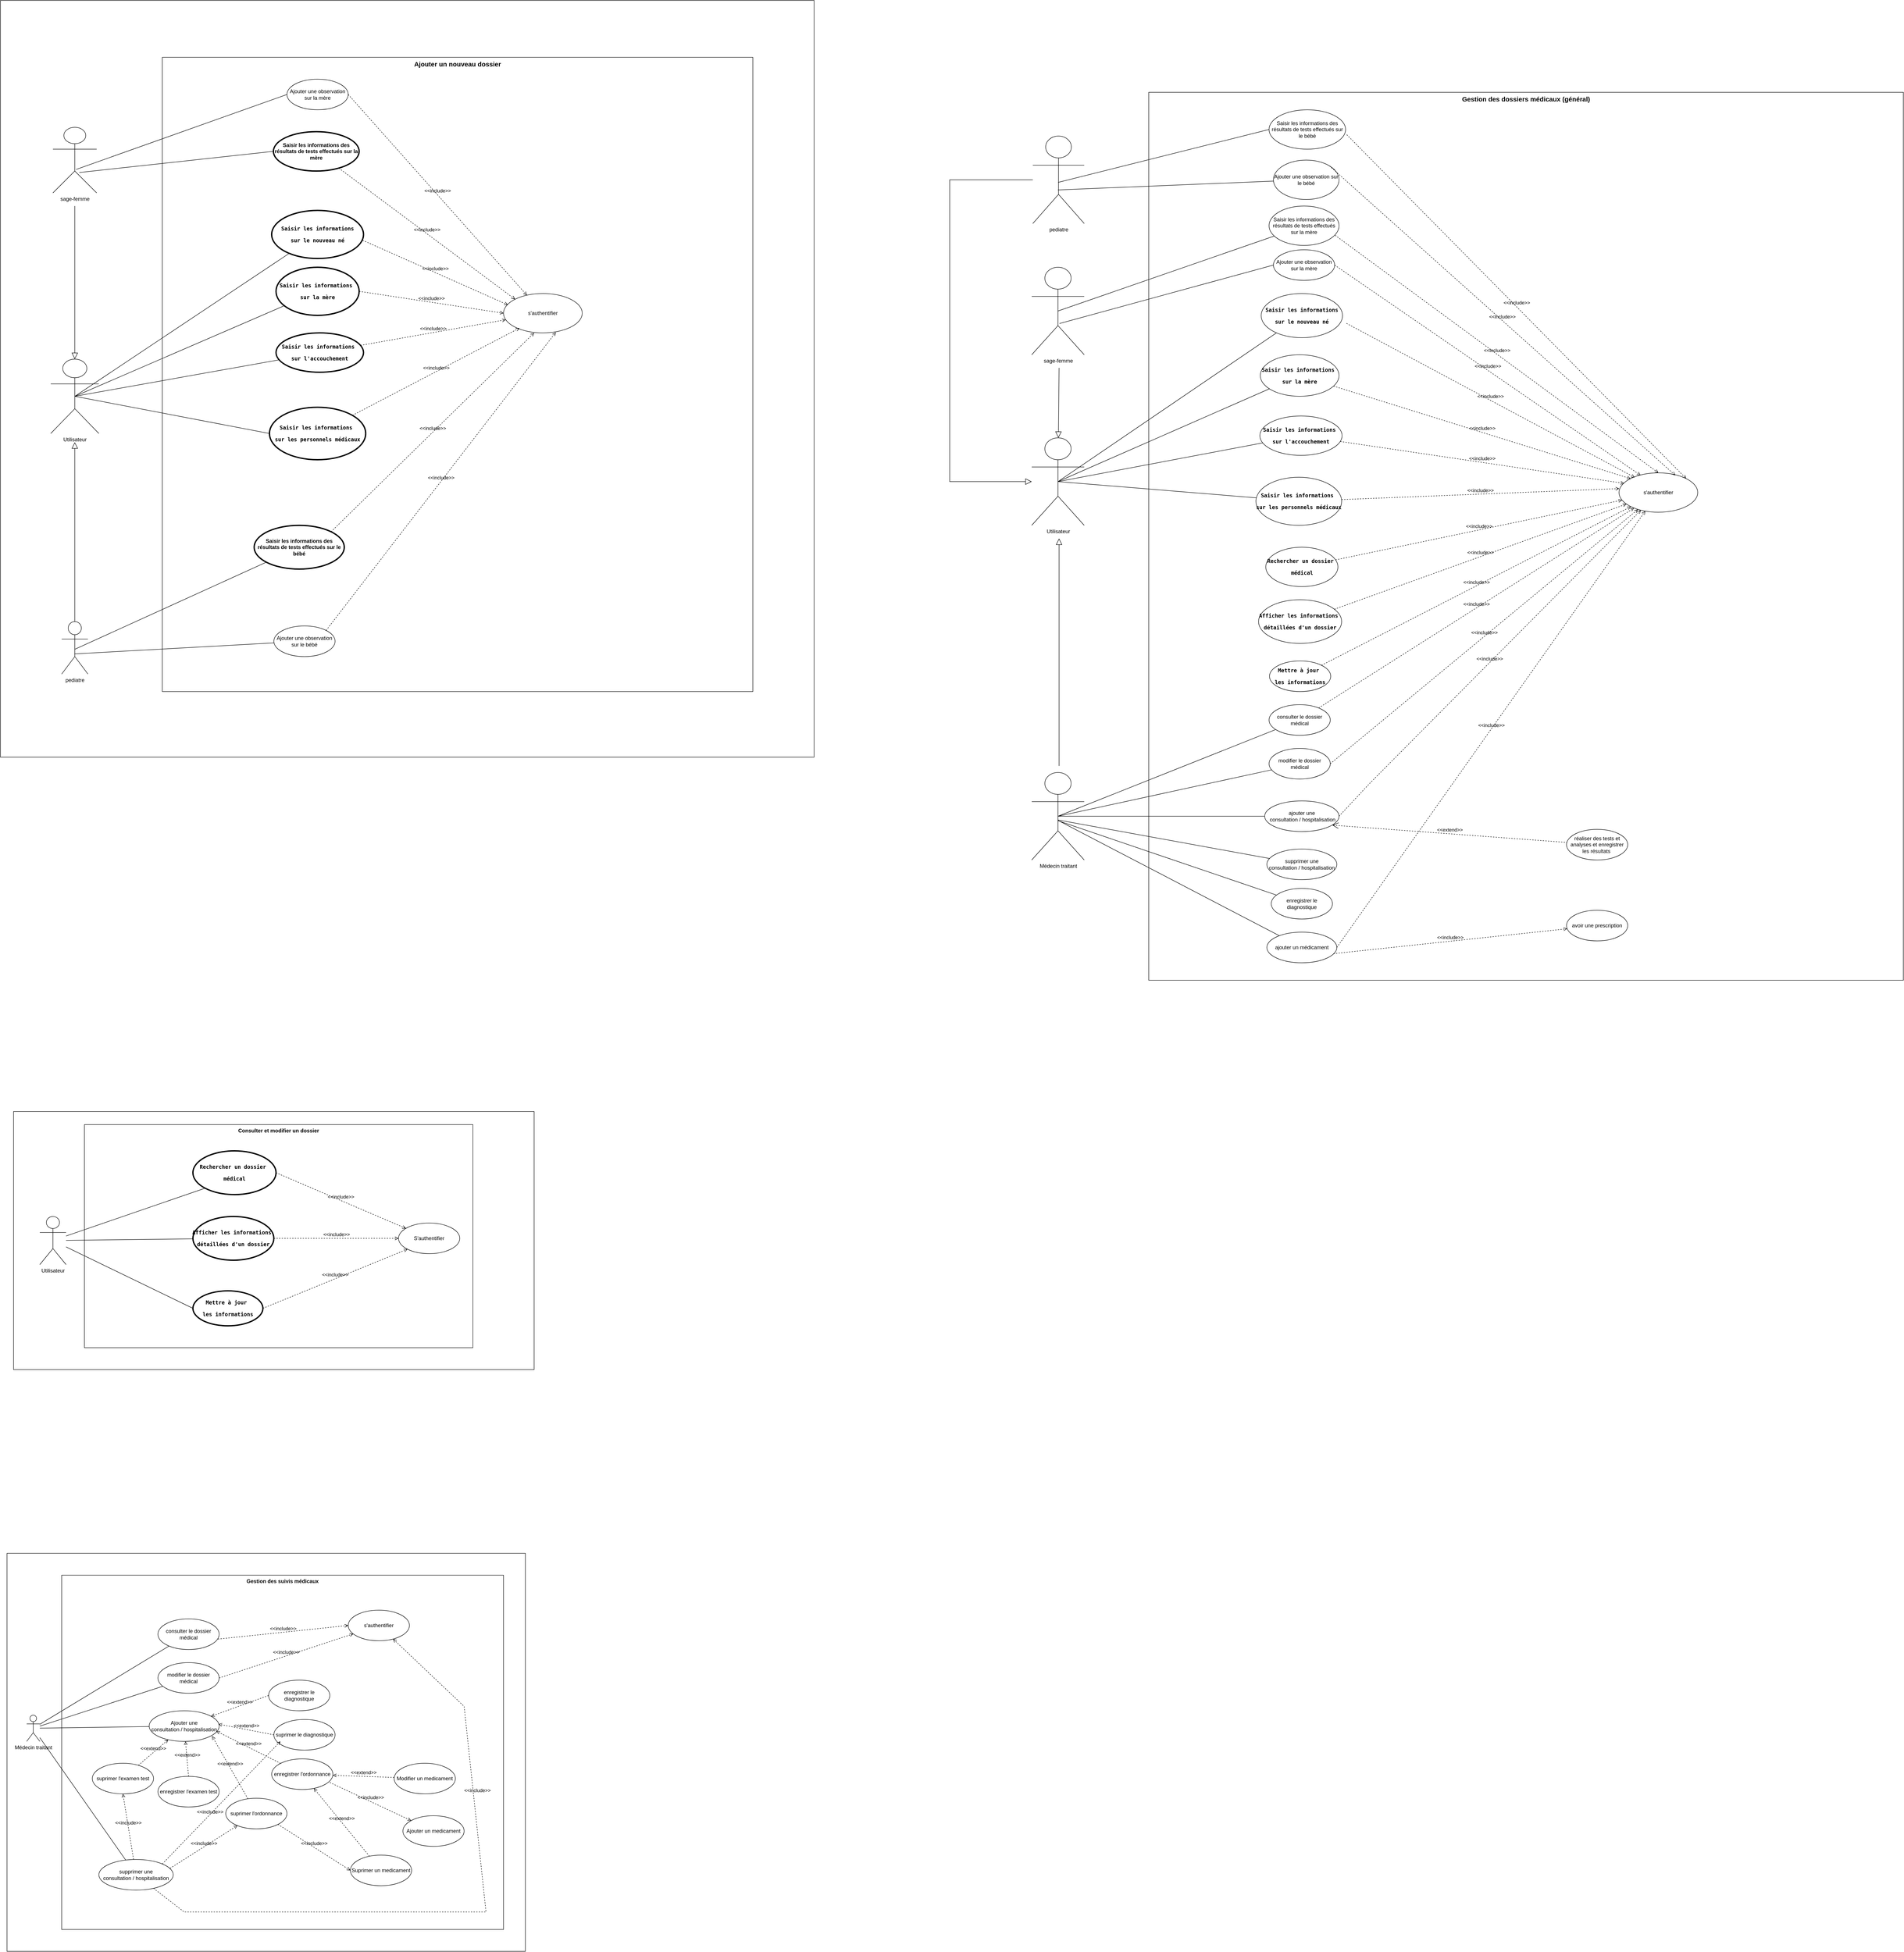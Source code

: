<mxfile version="21.3.5" type="github">
  <diagram name="Page-1" id="DYB4-a2Kk9BhxteHjXfk">
    <mxGraphModel dx="2173" dy="2297" grid="1" gridSize="10" guides="1" tooltips="1" connect="1" arrows="1" fold="1" page="1" pageScale="1" pageWidth="850" pageHeight="1100" math="0" shadow="0">
      <root>
        <mxCell id="0" />
        <mxCell id="1" parent="0" />
        <mxCell id="qtXVRn9v_pat29216-Ta-1" value="" style="rounded=0;whiteSpace=wrap;html=1;" vertex="1" parent="1">
          <mxGeometry x="-285" y="3230" width="1185" height="910" as="geometry" />
        </mxCell>
        <mxCell id="qtXVRn9v_pat29216-Ta-2" value="" style="rounded=0;whiteSpace=wrap;html=1;" vertex="1" parent="1">
          <mxGeometry x="-270" y="2220" width="1190" height="590" as="geometry" />
        </mxCell>
        <mxCell id="qtXVRn9v_pat29216-Ta-3" value="" style="rounded=0;whiteSpace=wrap;html=1;" vertex="1" parent="1">
          <mxGeometry x="-300" y="-320" width="1860" height="1730" as="geometry" />
        </mxCell>
        <mxCell id="qtXVRn9v_pat29216-Ta-4" value="Gestion des suivis médicaux" style="shape=rect;html=1;verticalAlign=top;fontStyle=1;whiteSpace=wrap;align=center;" vertex="1" parent="1">
          <mxGeometry x="-160" y="3280" width="1010" height="810" as="geometry" />
        </mxCell>
        <mxCell id="qtXVRn9v_pat29216-Ta-5" value="&lt;font style=&quot;font-size: 15px;&quot; face=&quot;Helvetica&quot;&gt;Ajouter un nouveau dossier&lt;/font&gt;" style="shape=rect;html=1;verticalAlign=top;fontStyle=1;whiteSpace=wrap;align=center;fontFamily=Comic Sans MS;" vertex="1" parent="1">
          <mxGeometry x="70" y="-190" width="1350" height="1450" as="geometry" />
        </mxCell>
        <mxCell id="qtXVRn9v_pat29216-Ta-6" value="Utilisateur" style="shape=umlActor;html=1;verticalLabelPosition=bottom;verticalAlign=top;align=center;" vertex="1" parent="1">
          <mxGeometry x="-185" y="500" width="110" height="170" as="geometry" />
        </mxCell>
        <mxCell id="qtXVRn9v_pat29216-Ta-7" style="edgeStyle=orthogonalEdgeStyle;rounded=0;orthogonalLoop=1;jettySize=auto;html=1;exitX=0.5;exitY=1;exitDx=0;exitDy=0;" edge="1" parent="1" source="qtXVRn9v_pat29216-Ta-5" target="qtXVRn9v_pat29216-Ta-5">
          <mxGeometry relative="1" as="geometry" />
        </mxCell>
        <mxCell id="qtXVRn9v_pat29216-Ta-8" value="&lt;pre&gt;&lt;code class=&quot;!whitespace-pre hljs language-lua&quot;&gt;Saisir les informations&lt;/code&gt;&lt;/pre&gt;&lt;pre&gt;&lt;code class=&quot;!whitespace-pre hljs language-lua&quot;&gt; sur &lt;/code&gt;le nouveau né &lt;/pre&gt;" style="shape=ellipse;html=1;strokeWidth=3;fontStyle=1;whiteSpace=wrap;align=center;perimeter=ellipsePerimeter;" vertex="1" parent="1">
          <mxGeometry x="320" y="160" width="210" height="110" as="geometry" />
        </mxCell>
        <mxCell id="qtXVRn9v_pat29216-Ta-9" value="&lt;pre&gt;&lt;code class=&quot;!whitespace-pre hljs language-lua&quot;&gt;Saisir les informations &lt;/code&gt;&lt;/pre&gt;&lt;pre&gt;&lt;code class=&quot;!whitespace-pre hljs language-lua&quot;&gt;sur la mère&lt;/code&gt;&lt;/pre&gt;" style="shape=ellipse;html=1;strokeWidth=3;fontStyle=1;whiteSpace=wrap;align=center;perimeter=ellipsePerimeter;" vertex="1" parent="1">
          <mxGeometry x="330" y="290" width="190" height="110" as="geometry" />
        </mxCell>
        <mxCell id="qtXVRn9v_pat29216-Ta-10" value="&lt;pre&gt;&lt;code class=&quot;!whitespace-pre hljs language-lua&quot;&gt;Saisir les informations &lt;/code&gt;&lt;/pre&gt;&lt;pre&gt;&lt;code class=&quot;!whitespace-pre hljs language-lua&quot;&gt;sur l&#39;accouchement&lt;/code&gt;&lt;/pre&gt;" style="shape=ellipse;html=1;strokeWidth=3;fontStyle=1;whiteSpace=wrap;align=center;perimeter=ellipsePerimeter;" vertex="1" parent="1">
          <mxGeometry x="330" y="440" width="200" height="90" as="geometry" />
        </mxCell>
        <mxCell id="qtXVRn9v_pat29216-Ta-11" value="&lt;pre&gt;&lt;code class=&quot;!whitespace-pre hljs language-lua&quot;&gt;Saisir les informations &lt;/code&gt;&lt;/pre&gt;&lt;pre&gt;&lt;code class=&quot;!whitespace-pre hljs language-lua&quot;&gt;sur les &lt;/code&gt;personnels médicaux&lt;/pre&gt;" style="shape=ellipse;html=1;strokeWidth=3;fontStyle=1;whiteSpace=wrap;align=center;perimeter=ellipsePerimeter;" vertex="1" parent="1">
          <mxGeometry x="315" y="610" width="220" height="120" as="geometry" />
        </mxCell>
        <mxCell id="qtXVRn9v_pat29216-Ta-12" value="s&#39;authentifier" style="ellipse;whiteSpace=wrap;html=1;" vertex="1" parent="1">
          <mxGeometry x="850" y="350" width="180" height="90" as="geometry" />
        </mxCell>
        <mxCell id="qtXVRn9v_pat29216-Ta-13" value="" style="edgeStyle=none;html=1;endArrow=none;verticalAlign=bottom;rounded=0;exitX=0.5;exitY=0.5;exitDx=0;exitDy=0;exitPerimeter=0;" edge="1" parent="1" source="qtXVRn9v_pat29216-Ta-6" target="qtXVRn9v_pat29216-Ta-8">
          <mxGeometry width="160" relative="1" as="geometry">
            <mxPoint x="390" y="410" as="sourcePoint" />
            <mxPoint x="550" y="410" as="targetPoint" />
          </mxGeometry>
        </mxCell>
        <mxCell id="qtXVRn9v_pat29216-Ta-14" value="" style="edgeStyle=none;html=1;endArrow=none;verticalAlign=bottom;rounded=0;exitX=0.5;exitY=0.5;exitDx=0;exitDy=0;exitPerimeter=0;" edge="1" parent="1" source="qtXVRn9v_pat29216-Ta-6" target="qtXVRn9v_pat29216-Ta-9">
          <mxGeometry width="160" relative="1" as="geometry">
            <mxPoint x="10" y="390" as="sourcePoint" />
            <mxPoint x="550" y="410" as="targetPoint" />
          </mxGeometry>
        </mxCell>
        <mxCell id="qtXVRn9v_pat29216-Ta-15" value="" style="edgeStyle=none;html=1;endArrow=none;verticalAlign=bottom;rounded=0;exitX=0.5;exitY=0.5;exitDx=0;exitDy=0;exitPerimeter=0;" edge="1" parent="1" source="qtXVRn9v_pat29216-Ta-6" target="qtXVRn9v_pat29216-Ta-10">
          <mxGeometry width="160" relative="1" as="geometry">
            <mxPoint x="10" y="390" as="sourcePoint" />
            <mxPoint x="550" y="410" as="targetPoint" />
          </mxGeometry>
        </mxCell>
        <mxCell id="qtXVRn9v_pat29216-Ta-16" value="" style="edgeStyle=none;html=1;endArrow=none;verticalAlign=bottom;rounded=0;entryX=0;entryY=0.5;entryDx=0;entryDy=0;exitX=0.5;exitY=0.5;exitDx=0;exitDy=0;exitPerimeter=0;" edge="1" parent="1" source="qtXVRn9v_pat29216-Ta-6" target="qtXVRn9v_pat29216-Ta-11">
          <mxGeometry width="160" relative="1" as="geometry">
            <mxPoint x="10" y="390" as="sourcePoint" />
            <mxPoint x="550" y="410" as="targetPoint" />
          </mxGeometry>
        </mxCell>
        <mxCell id="qtXVRn9v_pat29216-Ta-17" value="Saisir les informations des résultats de tests effectués sur le bébé" style="shape=ellipse;html=1;strokeWidth=3;fontStyle=1;whiteSpace=wrap;align=center;perimeter=ellipsePerimeter;" vertex="1" parent="1">
          <mxGeometry x="280" y="880" width="206" height="100" as="geometry" />
        </mxCell>
        <mxCell id="qtXVRn9v_pat29216-Ta-18" value="sage-femme" style="shape=umlActor;html=1;verticalLabelPosition=bottom;verticalAlign=top;align=center;" vertex="1" parent="1">
          <mxGeometry x="-180" y="-30" width="100" height="150" as="geometry" />
        </mxCell>
        <mxCell id="qtXVRn9v_pat29216-Ta-19" value="Saisir les informations des résultats de tests effectués sur la mère" style="shape=ellipse;html=1;strokeWidth=3;fontStyle=1;whiteSpace=wrap;align=center;perimeter=ellipsePerimeter;" vertex="1" parent="1">
          <mxGeometry x="324" y="-20" width="196" height="90" as="geometry" />
        </mxCell>
        <mxCell id="qtXVRn9v_pat29216-Ta-20" value="Ajouter une observation sur la mère" style="ellipse;whiteSpace=wrap;html=1;" vertex="1" parent="1">
          <mxGeometry x="355" y="-140" width="140" height="70" as="geometry" />
        </mxCell>
        <mxCell id="qtXVRn9v_pat29216-Ta-21" value="pediatre" style="shape=umlActor;html=1;verticalLabelPosition=bottom;verticalAlign=top;align=center;" vertex="1" parent="1">
          <mxGeometry x="-160" y="1100" width="60" height="120" as="geometry" />
        </mxCell>
        <mxCell id="qtXVRn9v_pat29216-Ta-22" value="Ajouter une observation sur le bébé" style="ellipse;whiteSpace=wrap;html=1;" vertex="1" parent="1">
          <mxGeometry x="325" y="1110" width="140" height="70" as="geometry" />
        </mxCell>
        <mxCell id="qtXVRn9v_pat29216-Ta-23" value="" style="edgeStyle=none;html=1;endArrow=none;verticalAlign=bottom;rounded=0;exitX=0.492;exitY=0.53;exitDx=0;exitDy=0;exitPerimeter=0;" edge="1" parent="1" source="qtXVRn9v_pat29216-Ta-21" target="qtXVRn9v_pat29216-Ta-17">
          <mxGeometry width="160" relative="1" as="geometry">
            <mxPoint x="-120" y="1010" as="sourcePoint" />
            <mxPoint x="40" y="1010" as="targetPoint" />
          </mxGeometry>
        </mxCell>
        <mxCell id="qtXVRn9v_pat29216-Ta-24" value="" style="edgeStyle=none;html=1;endArrow=none;verticalAlign=bottom;rounded=0;exitX=0.488;exitY=0.616;exitDx=0;exitDy=0;exitPerimeter=0;" edge="1" parent="1" source="qtXVRn9v_pat29216-Ta-21" target="qtXVRn9v_pat29216-Ta-22">
          <mxGeometry width="160" relative="1" as="geometry">
            <mxPoint x="-125" y="1160" as="sourcePoint" />
            <mxPoint x="630" y="750" as="targetPoint" />
          </mxGeometry>
        </mxCell>
        <mxCell id="qtXVRn9v_pat29216-Ta-25" value="" style="edgeStyle=none;html=1;endArrow=none;verticalAlign=bottom;rounded=0;exitX=0.529;exitY=0.643;exitDx=0;exitDy=0;exitPerimeter=0;entryX=0;entryY=0.5;entryDx=0;entryDy=0;" edge="1" parent="1" source="qtXVRn9v_pat29216-Ta-18" target="qtXVRn9v_pat29216-Ta-20">
          <mxGeometry width="160" relative="1" as="geometry">
            <mxPoint x="450" y="230" as="sourcePoint" />
            <mxPoint x="610" y="230" as="targetPoint" />
          </mxGeometry>
        </mxCell>
        <mxCell id="qtXVRn9v_pat29216-Ta-26" value="" style="edgeStyle=none;html=1;endArrow=none;verticalAlign=bottom;rounded=0;exitX=0.603;exitY=0.689;exitDx=0;exitDy=0;exitPerimeter=0;entryX=0;entryY=0.5;entryDx=0;entryDy=0;" edge="1" parent="1" source="qtXVRn9v_pat29216-Ta-18" target="qtXVRn9v_pat29216-Ta-19">
          <mxGeometry width="160" relative="1" as="geometry">
            <mxPoint x="450" y="230" as="sourcePoint" />
            <mxPoint x="610" y="230" as="targetPoint" />
          </mxGeometry>
        </mxCell>
        <mxCell id="qtXVRn9v_pat29216-Ta-27" value="" style="edgeStyle=none;html=1;endArrow=block;endFill=0;endSize=12;verticalAlign=bottom;rounded=0;" edge="1" parent="1" target="qtXVRn9v_pat29216-Ta-6">
          <mxGeometry width="160" relative="1" as="geometry">
            <mxPoint x="-130" y="150" as="sourcePoint" />
            <mxPoint x="-80" y="600" as="targetPoint" />
          </mxGeometry>
        </mxCell>
        <mxCell id="qtXVRn9v_pat29216-Ta-28" value="" style="edgeStyle=none;html=1;endArrow=block;endFill=0;endSize=12;verticalAlign=bottom;rounded=0;" edge="1" parent="1" source="qtXVRn9v_pat29216-Ta-21">
          <mxGeometry width="160" relative="1" as="geometry">
            <mxPoint x="-10" y="1290" as="sourcePoint" />
            <mxPoint x="-130" y="690" as="targetPoint" />
          </mxGeometry>
        </mxCell>
        <mxCell id="qtXVRn9v_pat29216-Ta-29" value="Consulter et modifier un dossier" style="shape=rect;html=1;verticalAlign=top;fontStyle=1;whiteSpace=wrap;align=center;" vertex="1" parent="1">
          <mxGeometry x="-108" y="2250" width="888" height="510" as="geometry" />
        </mxCell>
        <mxCell id="qtXVRn9v_pat29216-Ta-30" value="Médecin traitant" style="shape=umlActor;html=1;verticalLabelPosition=bottom;verticalAlign=top;align=center;" vertex="1" parent="1">
          <mxGeometry x="-240" y="3600" width="30" height="60" as="geometry" />
        </mxCell>
        <mxCell id="qtXVRn9v_pat29216-Ta-31" value="Utilisateur" style="shape=umlActor;html=1;verticalLabelPosition=bottom;verticalAlign=top;align=center;" vertex="1" parent="1">
          <mxGeometry x="-210" y="2460" width="60" height="110" as="geometry" />
        </mxCell>
        <mxCell id="qtXVRn9v_pat29216-Ta-32" value="&lt;pre style=&quot;font-size: 12px;&quot;&gt;&lt;code class=&quot;!whitespace-pre hljs language-lua&quot; style=&quot;font-size: 12px;&quot;&gt;Rechercher un dossier &lt;/code&gt;&lt;/pre&gt;&lt;pre style=&quot;font-size: 12px;&quot;&gt;&lt;code class=&quot;!whitespace-pre hljs language-lua&quot; style=&quot;font-size: 12px;&quot;&gt;médical&lt;/code&gt;&lt;/pre&gt;" style="shape=ellipse;html=1;strokeWidth=3;fontStyle=1;whiteSpace=wrap;align=center;perimeter=ellipsePerimeter;fontSize=12;" vertex="1" parent="1">
          <mxGeometry x="140" y="2310" width="190" height="100" as="geometry" />
        </mxCell>
        <mxCell id="qtXVRn9v_pat29216-Ta-33" value="&lt;pre&gt;&lt;code class=&quot;!whitespace-pre hljs language-lua&quot;&gt;Afficher les informations &lt;/code&gt;&lt;/pre&gt;&lt;pre&gt;&lt;code class=&quot;!whitespace-pre hljs language-lua&quot;&gt;détaillées d&#39;un dossier&lt;/code&gt;&lt;/pre&gt;" style="shape=ellipse;html=1;strokeWidth=3;fontStyle=1;whiteSpace=wrap;align=center;perimeter=ellipsePerimeter;" vertex="1" parent="1">
          <mxGeometry x="140" y="2460" width="185" height="100" as="geometry" />
        </mxCell>
        <mxCell id="qtXVRn9v_pat29216-Ta-34" value="&lt;pre&gt;&lt;code class=&quot;!whitespace-pre hljs language-lua&quot;&gt;Mettre à jour &lt;/code&gt;&lt;/pre&gt;&lt;pre&gt;&lt;code class=&quot;!whitespace-pre hljs language-lua&quot;&gt;les informations&lt;/code&gt;&lt;/pre&gt;" style="shape=ellipse;html=1;strokeWidth=3;fontStyle=1;whiteSpace=wrap;align=center;perimeter=ellipsePerimeter;" vertex="1" parent="1">
          <mxGeometry x="140" y="2630" width="160" height="80" as="geometry" />
        </mxCell>
        <mxCell id="qtXVRn9v_pat29216-Ta-35" value="" style="edgeStyle=none;html=1;endArrow=none;verticalAlign=bottom;rounded=0;entryX=0;entryY=1;entryDx=0;entryDy=0;" edge="1" parent="1" source="qtXVRn9v_pat29216-Ta-31" target="qtXVRn9v_pat29216-Ta-32">
          <mxGeometry width="160" relative="1" as="geometry">
            <mxPoint x="240" y="2780" as="sourcePoint" />
            <mxPoint x="400" y="2780" as="targetPoint" />
          </mxGeometry>
        </mxCell>
        <mxCell id="qtXVRn9v_pat29216-Ta-36" value="" style="edgeStyle=none;html=1;endArrow=none;verticalAlign=bottom;rounded=0;" edge="1" parent="1" source="qtXVRn9v_pat29216-Ta-31" target="qtXVRn9v_pat29216-Ta-33">
          <mxGeometry width="160" relative="1" as="geometry">
            <mxPoint x="240" y="2780" as="sourcePoint" />
            <mxPoint x="400" y="2780" as="targetPoint" />
          </mxGeometry>
        </mxCell>
        <mxCell id="qtXVRn9v_pat29216-Ta-37" value="" style="edgeStyle=none;html=1;endArrow=none;verticalAlign=bottom;rounded=0;entryX=0;entryY=0.5;entryDx=0;entryDy=0;" edge="1" parent="1" source="qtXVRn9v_pat29216-Ta-31" target="qtXVRn9v_pat29216-Ta-34">
          <mxGeometry width="160" relative="1" as="geometry">
            <mxPoint x="-150" y="2590" as="sourcePoint" />
            <mxPoint x="400" y="2780" as="targetPoint" />
          </mxGeometry>
        </mxCell>
        <mxCell id="qtXVRn9v_pat29216-Ta-38" value="S&#39;authentifier" style="ellipse;whiteSpace=wrap;html=1;" vertex="1" parent="1">
          <mxGeometry x="610" y="2475" width="140" height="70" as="geometry" />
        </mxCell>
        <mxCell id="qtXVRn9v_pat29216-Ta-39" value="&amp;lt;&amp;lt;include&amp;gt;&amp;gt;" style="edgeStyle=none;html=1;endArrow=open;verticalAlign=bottom;dashed=1;labelBackgroundColor=none;rounded=0;exitX=1;exitY=0.5;exitDx=0;exitDy=0;" edge="1" parent="1" source="qtXVRn9v_pat29216-Ta-32" target="qtXVRn9v_pat29216-Ta-38">
          <mxGeometry width="160" relative="1" as="geometry">
            <mxPoint x="700" y="2544.33" as="sourcePoint" />
            <mxPoint x="860" y="2544.33" as="targetPoint" />
          </mxGeometry>
        </mxCell>
        <mxCell id="qtXVRn9v_pat29216-Ta-40" value="&amp;lt;&amp;lt;include&amp;gt;&amp;gt;" style="edgeStyle=none;html=1;endArrow=open;verticalAlign=bottom;dashed=1;labelBackgroundColor=none;rounded=0;entryX=0.203;entryY=0.878;entryDx=0;entryDy=0;entryPerimeter=0;" edge="1" parent="1" source="qtXVRn9v_pat29216-Ta-11" target="qtXVRn9v_pat29216-Ta-12">
          <mxGeometry width="160" relative="1" as="geometry">
            <mxPoint x="580" y="600" as="sourcePoint" />
            <mxPoint x="740" y="600" as="targetPoint" />
          </mxGeometry>
        </mxCell>
        <mxCell id="qtXVRn9v_pat29216-Ta-41" value="&amp;lt;&amp;lt;include&amp;gt;&amp;gt;" style="edgeStyle=none;html=1;endArrow=open;verticalAlign=bottom;dashed=1;labelBackgroundColor=none;rounded=0;" edge="1" parent="1" source="qtXVRn9v_pat29216-Ta-10" target="qtXVRn9v_pat29216-Ta-12">
          <mxGeometry width="160" relative="1" as="geometry">
            <mxPoint x="610" y="490" as="sourcePoint" />
            <mxPoint x="770" y="490" as="targetPoint" />
          </mxGeometry>
        </mxCell>
        <mxCell id="qtXVRn9v_pat29216-Ta-42" value="&amp;lt;&amp;lt;include&amp;gt;&amp;gt;" style="edgeStyle=none;html=1;endArrow=open;verticalAlign=bottom;dashed=1;labelBackgroundColor=none;rounded=0;exitX=1;exitY=0.5;exitDx=0;exitDy=0;entryX=0;entryY=0.5;entryDx=0;entryDy=0;" edge="1" parent="1" source="qtXVRn9v_pat29216-Ta-9" target="qtXVRn9v_pat29216-Ta-12">
          <mxGeometry width="160" relative="1" as="geometry">
            <mxPoint x="520" y="360" as="sourcePoint" />
            <mxPoint x="680" y="360" as="targetPoint" />
          </mxGeometry>
        </mxCell>
        <mxCell id="qtXVRn9v_pat29216-Ta-43" value="&amp;lt;&amp;lt;include&amp;gt;&amp;gt;" style="edgeStyle=none;html=1;endArrow=open;verticalAlign=bottom;dashed=1;labelBackgroundColor=none;rounded=0;entryX=0;entryY=0;entryDx=0;entryDy=0;" edge="1" parent="1" source="qtXVRn9v_pat29216-Ta-19" target="qtXVRn9v_pat29216-Ta-12">
          <mxGeometry width="160" relative="1" as="geometry">
            <mxPoint x="510" y="130" as="sourcePoint" />
            <mxPoint x="670" y="130" as="targetPoint" />
          </mxGeometry>
        </mxCell>
        <mxCell id="qtXVRn9v_pat29216-Ta-44" value="&amp;lt;&amp;lt;include&amp;gt;&amp;gt;" style="edgeStyle=none;html=1;endArrow=open;verticalAlign=bottom;dashed=1;labelBackgroundColor=none;rounded=0;exitX=0.99;exitY=0.62;exitDx=0;exitDy=0;exitPerimeter=0;entryX=0.056;entryY=0.289;entryDx=0;entryDy=0;entryPerimeter=0;" edge="1" parent="1" source="qtXVRn9v_pat29216-Ta-8" target="qtXVRn9v_pat29216-Ta-12">
          <mxGeometry width="160" relative="1" as="geometry">
            <mxPoint x="540" y="230" as="sourcePoint" />
            <mxPoint x="700" y="230" as="targetPoint" />
          </mxGeometry>
        </mxCell>
        <mxCell id="qtXVRn9v_pat29216-Ta-45" value="&amp;lt;&amp;lt;include&amp;gt;&amp;gt;" style="edgeStyle=none;html=1;endArrow=open;verticalAlign=bottom;dashed=1;labelBackgroundColor=none;rounded=0;exitX=1;exitY=0.5;exitDx=0;exitDy=0;" edge="1" parent="1" source="qtXVRn9v_pat29216-Ta-20" target="qtXVRn9v_pat29216-Ta-12">
          <mxGeometry width="160" relative="1" as="geometry">
            <mxPoint x="510" y="-100" as="sourcePoint" />
            <mxPoint x="670" y="-100" as="targetPoint" />
          </mxGeometry>
        </mxCell>
        <mxCell id="qtXVRn9v_pat29216-Ta-46" value="&amp;lt;&amp;lt;include&amp;gt;&amp;gt;" style="edgeStyle=none;html=1;endArrow=open;verticalAlign=bottom;dashed=1;labelBackgroundColor=none;rounded=0;exitX=1;exitY=0;exitDx=0;exitDy=0;entryX=0.389;entryY=1;entryDx=0;entryDy=0;entryPerimeter=0;" edge="1" parent="1" source="qtXVRn9v_pat29216-Ta-17" target="qtXVRn9v_pat29216-Ta-12">
          <mxGeometry width="160" relative="1" as="geometry">
            <mxPoint x="490" y="740" as="sourcePoint" />
            <mxPoint x="650" y="740" as="targetPoint" />
          </mxGeometry>
        </mxCell>
        <mxCell id="qtXVRn9v_pat29216-Ta-47" value="&amp;lt;&amp;lt;include&amp;gt;&amp;gt;" style="edgeStyle=none;html=1;endArrow=open;verticalAlign=bottom;dashed=1;labelBackgroundColor=none;rounded=0;exitX=1;exitY=0;exitDx=0;exitDy=0;entryX=0.664;entryY=0.985;entryDx=0;entryDy=0;entryPerimeter=0;" edge="1" parent="1" source="qtXVRn9v_pat29216-Ta-22" target="qtXVRn9v_pat29216-Ta-12">
          <mxGeometry width="160" relative="1" as="geometry">
            <mxPoint x="640" y="1080" as="sourcePoint" />
            <mxPoint x="800" y="1080" as="targetPoint" />
          </mxGeometry>
        </mxCell>
        <mxCell id="qtXVRn9v_pat29216-Ta-48" value="&amp;lt;&amp;lt;include&amp;gt;&amp;gt;" style="edgeStyle=none;html=1;endArrow=open;verticalAlign=bottom;dashed=1;labelBackgroundColor=none;rounded=0;exitX=1;exitY=0.5;exitDx=0;exitDy=0;entryX=0;entryY=0.5;entryDx=0;entryDy=0;" edge="1" parent="1" source="qtXVRn9v_pat29216-Ta-33" target="qtXVRn9v_pat29216-Ta-38">
          <mxGeometry width="160" relative="1" as="geometry">
            <mxPoint x="390" y="2550" as="sourcePoint" />
            <mxPoint x="550" y="2550" as="targetPoint" />
          </mxGeometry>
        </mxCell>
        <mxCell id="qtXVRn9v_pat29216-Ta-49" value="&amp;lt;&amp;lt;include&amp;gt;&amp;gt;" style="edgeStyle=none;html=1;endArrow=open;verticalAlign=bottom;dashed=1;labelBackgroundColor=none;rounded=0;exitX=1;exitY=0.5;exitDx=0;exitDy=0;entryX=0;entryY=1;entryDx=0;entryDy=0;" edge="1" parent="1" source="qtXVRn9v_pat29216-Ta-34" target="qtXVRn9v_pat29216-Ta-38">
          <mxGeometry width="160" relative="1" as="geometry">
            <mxPoint x="490" y="2650" as="sourcePoint" />
            <mxPoint x="650" y="2650" as="targetPoint" />
          </mxGeometry>
        </mxCell>
        <mxCell id="qtXVRn9v_pat29216-Ta-50" value="consulter le dossier médical" style="ellipse;whiteSpace=wrap;html=1;" vertex="1" parent="1">
          <mxGeometry x="60" y="3380" width="140" height="70" as="geometry" />
        </mxCell>
        <mxCell id="qtXVRn9v_pat29216-Ta-51" value="modifier le dossier médical" style="ellipse;whiteSpace=wrap;html=1;" vertex="1" parent="1">
          <mxGeometry x="60" y="3480" width="140" height="70" as="geometry" />
        </mxCell>
        <mxCell id="qtXVRn9v_pat29216-Ta-52" value="supprimer une&lt;br style=&quot;border-color: var(--border-color);&quot;&gt;consultation / hospitalisation" style="ellipse;whiteSpace=wrap;html=1;" vertex="1" parent="1">
          <mxGeometry x="-75" y="3930" width="170" height="70" as="geometry" />
        </mxCell>
        <mxCell id="qtXVRn9v_pat29216-Ta-54" value="enregistrer l&#39;ordonnance" style="ellipse;whiteSpace=wrap;html=1;" vertex="1" parent="1">
          <mxGeometry x="320" y="3700" width="140" height="70" as="geometry" />
        </mxCell>
        <mxCell id="qtXVRn9v_pat29216-Ta-55" value="s&#39;authentifier" style="ellipse;whiteSpace=wrap;html=1;" vertex="1" parent="1">
          <mxGeometry x="495" y="3360" width="140" height="70" as="geometry" />
        </mxCell>
        <mxCell id="qtXVRn9v_pat29216-Ta-56" value="&amp;lt;&amp;lt;include&amp;gt;&amp;gt;" style="edgeStyle=none;html=1;endArrow=open;verticalAlign=bottom;dashed=1;labelBackgroundColor=none;rounded=0;exitX=0.98;exitY=0.659;exitDx=0;exitDy=0;exitPerimeter=0;entryX=0;entryY=0.5;entryDx=0;entryDy=0;" edge="1" parent="1" source="qtXVRn9v_pat29216-Ta-50" target="qtXVRn9v_pat29216-Ta-55">
          <mxGeometry width="160" relative="1" as="geometry">
            <mxPoint x="220" y="3490" as="sourcePoint" />
            <mxPoint x="380" y="3490" as="targetPoint" />
          </mxGeometry>
        </mxCell>
        <mxCell id="qtXVRn9v_pat29216-Ta-57" value="&amp;lt;&amp;lt;include&amp;gt;&amp;gt;" style="edgeStyle=none;html=1;endArrow=open;verticalAlign=bottom;dashed=1;labelBackgroundColor=none;rounded=0;exitX=1;exitY=0.5;exitDx=0;exitDy=0;" edge="1" parent="1" source="qtXVRn9v_pat29216-Ta-51" target="qtXVRn9v_pat29216-Ta-55">
          <mxGeometry width="160" relative="1" as="geometry">
            <mxPoint x="250" y="3570" as="sourcePoint" />
            <mxPoint x="410" y="3570" as="targetPoint" />
          </mxGeometry>
        </mxCell>
        <mxCell id="qtXVRn9v_pat29216-Ta-58" value="&amp;lt;&amp;lt;include&amp;gt;&amp;gt;" style="edgeStyle=none;html=1;endArrow=open;verticalAlign=bottom;dashed=1;labelBackgroundColor=none;rounded=0;" edge="1" parent="1" source="qtXVRn9v_pat29216-Ta-52" target="qtXVRn9v_pat29216-Ta-55">
          <mxGeometry x="0.422" y="-9" width="160" relative="1" as="geometry">
            <mxPoint x="260" y="3660" as="sourcePoint" />
            <mxPoint x="420" y="3660" as="targetPoint" />
            <Array as="points">
              <mxPoint x="120" y="4050" />
              <mxPoint x="810" y="4050" />
              <mxPoint x="760" y="3580" />
            </Array>
            <mxPoint as="offset" />
          </mxGeometry>
        </mxCell>
        <mxCell id="qtXVRn9v_pat29216-Ta-60" value="" style="edgeStyle=none;html=1;endArrow=none;verticalAlign=bottom;rounded=0;" edge="1" parent="1" source="qtXVRn9v_pat29216-Ta-30" target="qtXVRn9v_pat29216-Ta-50">
          <mxGeometry width="160" relative="1" as="geometry">
            <mxPoint x="-220" y="3590" as="sourcePoint" />
            <mxPoint x="-60" y="3590" as="targetPoint" />
          </mxGeometry>
        </mxCell>
        <mxCell id="qtXVRn9v_pat29216-Ta-61" value="" style="edgeStyle=none;html=1;endArrow=none;verticalAlign=bottom;rounded=0;" edge="1" parent="1" source="qtXVRn9v_pat29216-Ta-30" target="qtXVRn9v_pat29216-Ta-51">
          <mxGeometry width="160" relative="1" as="geometry">
            <mxPoint x="-240" y="3610" as="sourcePoint" />
            <mxPoint x="-80" y="3610" as="targetPoint" />
          </mxGeometry>
        </mxCell>
        <mxCell id="qtXVRn9v_pat29216-Ta-62" value="" style="edgeStyle=none;html=1;endArrow=none;verticalAlign=bottom;rounded=0;" edge="1" parent="1" source="qtXVRn9v_pat29216-Ta-30" target="qtXVRn9v_pat29216-Ta-52">
          <mxGeometry width="160" relative="1" as="geometry">
            <mxPoint x="-150" y="3610" as="sourcePoint" />
            <mxPoint x="10" y="3610" as="targetPoint" />
          </mxGeometry>
        </mxCell>
        <mxCell id="qtXVRn9v_pat29216-Ta-63" value="enregistrer l&#39;examen test" style="ellipse;whiteSpace=wrap;html=1;" vertex="1" parent="1">
          <mxGeometry x="60" y="3740" width="140" height="70" as="geometry" />
        </mxCell>
        <mxCell id="qtXVRn9v_pat29216-Ta-67" value="Ajouter une &lt;br&gt;consultation / hospitalisation" style="ellipse;whiteSpace=wrap;html=1;" vertex="1" parent="1">
          <mxGeometry x="40" y="3590" width="160" height="70" as="geometry" />
        </mxCell>
        <mxCell id="qtXVRn9v_pat29216-Ta-68" value="" style="edgeStyle=none;html=1;endArrow=none;verticalAlign=bottom;rounded=0;" edge="1" parent="1" source="qtXVRn9v_pat29216-Ta-30" target="qtXVRn9v_pat29216-Ta-67">
          <mxGeometry width="160" relative="1" as="geometry">
            <mxPoint x="-210" y="3640" as="sourcePoint" />
            <mxPoint x="80" y="3710" as="targetPoint" />
          </mxGeometry>
        </mxCell>
        <mxCell id="qtXVRn9v_pat29216-Ta-69" value="enregistrer le diagnostique" style="ellipse;whiteSpace=wrap;html=1;" vertex="1" parent="1">
          <mxGeometry x="313" y="3520" width="140" height="70" as="geometry" />
        </mxCell>
        <mxCell id="qtXVRn9v_pat29216-Ta-71" value="&lt;font face=&quot;Helvetica&quot;&gt;&lt;span style=&quot;font-size: 15px;&quot;&gt;Gestion des dossiers médicaux (général)&lt;/span&gt;&lt;/font&gt;" style="shape=rect;html=1;verticalAlign=top;fontStyle=1;whiteSpace=wrap;align=center;fontFamily=Comic Sans MS;" vertex="1" parent="1">
          <mxGeometry x="2325" y="-110" width="1725" height="2030" as="geometry" />
        </mxCell>
        <mxCell id="qtXVRn9v_pat29216-Ta-72" value="Utilisateur" style="shape=umlActor;html=1;verticalLabelPosition=bottom;verticalAlign=top;align=center;" vertex="1" parent="1">
          <mxGeometry x="2057.5" y="680" width="120" height="200" as="geometry" />
        </mxCell>
        <mxCell id="qtXVRn9v_pat29216-Ta-73" style="edgeStyle=orthogonalEdgeStyle;rounded=0;orthogonalLoop=1;jettySize=auto;html=1;exitX=0.5;exitY=1;exitDx=0;exitDy=0;" edge="1" parent="1" source="qtXVRn9v_pat29216-Ta-71" target="qtXVRn9v_pat29216-Ta-71">
          <mxGeometry relative="1" as="geometry" />
        </mxCell>
        <mxCell id="qtXVRn9v_pat29216-Ta-74" value="s&#39;authentifier" style="ellipse;whiteSpace=wrap;html=1;" vertex="1" parent="1">
          <mxGeometry x="3400" y="760" width="180" height="90" as="geometry" />
        </mxCell>
        <mxCell id="qtXVRn9v_pat29216-Ta-75" value="" style="edgeStyle=none;html=1;endArrow=none;verticalAlign=bottom;rounded=0;exitX=0.5;exitY=0.5;exitDx=0;exitDy=0;exitPerimeter=0;" edge="1" parent="1" source="qtXVRn9v_pat29216-Ta-72" target="qtXVRn9v_pat29216-Ta-128">
          <mxGeometry width="160" relative="1" as="geometry">
            <mxPoint x="2645" y="600" as="sourcePoint" />
            <mxPoint x="2613.015" y="447.833" as="targetPoint" />
          </mxGeometry>
        </mxCell>
        <mxCell id="qtXVRn9v_pat29216-Ta-76" value="" style="edgeStyle=none;html=1;endArrow=none;verticalAlign=bottom;rounded=0;exitX=0.5;exitY=0.5;exitDx=0;exitDy=0;exitPerimeter=0;" edge="1" parent="1" source="qtXVRn9v_pat29216-Ta-72" target="qtXVRn9v_pat29216-Ta-129">
          <mxGeometry width="160" relative="1" as="geometry">
            <mxPoint x="2265" y="580" as="sourcePoint" />
            <mxPoint x="2604.089" y="568.068" as="targetPoint" />
          </mxGeometry>
        </mxCell>
        <mxCell id="qtXVRn9v_pat29216-Ta-77" value="" style="edgeStyle=none;html=1;endArrow=none;verticalAlign=bottom;rounded=0;exitX=0.5;exitY=0.5;exitDx=0;exitDy=0;exitPerimeter=0;" edge="1" parent="1" source="qtXVRn9v_pat29216-Ta-72" target="qtXVRn9v_pat29216-Ta-130">
          <mxGeometry width="160" relative="1" as="geometry">
            <mxPoint x="2265" y="580" as="sourcePoint" />
            <mxPoint x="2592.495" y="692.093" as="targetPoint" />
          </mxGeometry>
        </mxCell>
        <mxCell id="qtXVRn9v_pat29216-Ta-78" value="" style="edgeStyle=none;html=1;endArrow=none;verticalAlign=bottom;rounded=0;exitX=0.5;exitY=0.5;exitDx=0;exitDy=0;exitPerimeter=0;" edge="1" parent="1" source="qtXVRn9v_pat29216-Ta-72" target="qtXVRn9v_pat29216-Ta-122">
          <mxGeometry width="160" relative="1" as="geometry">
            <mxPoint x="2265" y="580" as="sourcePoint" />
            <mxPoint x="2570.0" y="820" as="targetPoint" />
          </mxGeometry>
        </mxCell>
        <mxCell id="qtXVRn9v_pat29216-Ta-79" value="sage-femme" style="shape=umlActor;html=1;verticalLabelPosition=bottom;verticalAlign=top;align=center;" vertex="1" parent="1">
          <mxGeometry x="2057.5" y="290" width="120" height="200" as="geometry" />
        </mxCell>
        <mxCell id="qtXVRn9v_pat29216-Ta-80" value="Ajouter une observation sur la mère" style="ellipse;whiteSpace=wrap;html=1;" vertex="1" parent="1">
          <mxGeometry x="2610" y="250" width="140" height="70" as="geometry" />
        </mxCell>
        <mxCell id="qtXVRn9v_pat29216-Ta-81" value="pediatre" style="shape=umlActor;html=1;verticalLabelPosition=bottom;verticalAlign=top;align=center;" vertex="1" parent="1">
          <mxGeometry x="2060" y="-10" width="117.5" height="200" as="geometry" />
        </mxCell>
        <mxCell id="qtXVRn9v_pat29216-Ta-82" value="Ajouter une observation sur le bébé" style="ellipse;whiteSpace=wrap;html=1;" vertex="1" parent="1">
          <mxGeometry x="2610" y="45" width="150" height="90" as="geometry" />
        </mxCell>
        <mxCell id="qtXVRn9v_pat29216-Ta-83" value="" style="edgeStyle=none;html=1;endArrow=none;verticalAlign=bottom;rounded=0;exitX=0.492;exitY=0.53;exitDx=0;exitDy=0;exitPerimeter=0;entryX=0;entryY=0.5;entryDx=0;entryDy=0;" edge="1" parent="1" source="qtXVRn9v_pat29216-Ta-81" target="qtXVRn9v_pat29216-Ta-127">
          <mxGeometry width="160" relative="1" as="geometry">
            <mxPoint x="2135" y="1200" as="sourcePoint" />
            <mxPoint x="2591.193" y="-9.352" as="targetPoint" />
          </mxGeometry>
        </mxCell>
        <mxCell id="qtXVRn9v_pat29216-Ta-84" value="" style="edgeStyle=none;html=1;endArrow=none;verticalAlign=bottom;rounded=0;exitX=0.488;exitY=0.616;exitDx=0;exitDy=0;exitPerimeter=0;" edge="1" parent="1" source="qtXVRn9v_pat29216-Ta-81" target="qtXVRn9v_pat29216-Ta-82">
          <mxGeometry width="160" relative="1" as="geometry">
            <mxPoint x="2130" y="1350" as="sourcePoint" />
            <mxPoint x="2885" y="940" as="targetPoint" />
          </mxGeometry>
        </mxCell>
        <mxCell id="qtXVRn9v_pat29216-Ta-85" value="" style="edgeStyle=none;html=1;endArrow=none;verticalAlign=bottom;rounded=0;exitX=0.529;exitY=0.643;exitDx=0;exitDy=0;exitPerimeter=0;entryX=0;entryY=0.5;entryDx=0;entryDy=0;" edge="1" parent="1" source="qtXVRn9v_pat29216-Ta-79" target="qtXVRn9v_pat29216-Ta-80">
          <mxGeometry width="160" relative="1" as="geometry">
            <mxPoint x="2705" y="420" as="sourcePoint" />
            <mxPoint x="2865" y="420" as="targetPoint" />
          </mxGeometry>
        </mxCell>
        <mxCell id="qtXVRn9v_pat29216-Ta-86" value="" style="edgeStyle=none;html=1;endArrow=none;verticalAlign=bottom;rounded=0;exitX=0.5;exitY=0.5;exitDx=0;exitDy=0;exitPerimeter=0;" edge="1" parent="1" source="qtXVRn9v_pat29216-Ta-79" target="qtXVRn9v_pat29216-Ta-126">
          <mxGeometry width="160" relative="1" as="geometry">
            <mxPoint x="2705" y="420" as="sourcePoint" />
            <mxPoint x="2570.0" y="195" as="targetPoint" />
          </mxGeometry>
        </mxCell>
        <mxCell id="qtXVRn9v_pat29216-Ta-87" value="" style="edgeStyle=none;html=1;endArrow=block;endFill=0;endSize=12;verticalAlign=bottom;rounded=0;" edge="1" parent="1" target="qtXVRn9v_pat29216-Ta-72">
          <mxGeometry width="160" relative="1" as="geometry">
            <mxPoint x="2120" y="520" as="sourcePoint" />
            <mxPoint x="2175" y="790" as="targetPoint" />
          </mxGeometry>
        </mxCell>
        <mxCell id="qtXVRn9v_pat29216-Ta-88" value="" style="edgeStyle=none;html=1;endArrow=block;endFill=0;endSize=12;verticalAlign=bottom;rounded=0;" edge="1" parent="1" source="qtXVRn9v_pat29216-Ta-81" target="qtXVRn9v_pat29216-Ta-72">
          <mxGeometry width="160" relative="1" as="geometry">
            <mxPoint x="2245" y="1480" as="sourcePoint" />
            <mxPoint x="2125" y="880" as="targetPoint" />
            <Array as="points">
              <mxPoint x="1870" y="90" />
              <mxPoint x="1870" y="780" />
            </Array>
          </mxGeometry>
        </mxCell>
        <mxCell id="qtXVRn9v_pat29216-Ta-89" value="&amp;lt;&amp;lt;include&amp;gt;&amp;gt;" style="edgeStyle=none;html=1;endArrow=open;verticalAlign=bottom;dashed=1;labelBackgroundColor=none;rounded=0;entryX=0.003;entryY=0.4;entryDx=0;entryDy=0;entryPerimeter=0;" edge="1" parent="1" source="qtXVRn9v_pat29216-Ta-122" target="qtXVRn9v_pat29216-Ta-74">
          <mxGeometry width="160" relative="1" as="geometry">
            <mxPoint x="2789.811" y="816.48" as="sourcePoint" />
            <mxPoint x="2995" y="790" as="targetPoint" />
          </mxGeometry>
        </mxCell>
        <mxCell id="qtXVRn9v_pat29216-Ta-90" value="&amp;lt;&amp;lt;include&amp;gt;&amp;gt;" style="edgeStyle=none;html=1;endArrow=open;verticalAlign=bottom;dashed=1;labelBackgroundColor=none;rounded=0;entryX=0.066;entryY=0.267;entryDx=0;entryDy=0;entryPerimeter=0;" edge="1" parent="1" source="qtXVRn9v_pat29216-Ta-130" target="qtXVRn9v_pat29216-Ta-74">
          <mxGeometry width="160" relative="1" as="geometry">
            <mxPoint x="2779.975" y="689.085" as="sourcePoint" />
            <mxPoint x="3025" y="680" as="targetPoint" />
          </mxGeometry>
        </mxCell>
        <mxCell id="qtXVRn9v_pat29216-Ta-91" value="&amp;lt;&amp;lt;include&amp;gt;&amp;gt;" style="edgeStyle=none;html=1;endArrow=open;verticalAlign=bottom;dashed=1;labelBackgroundColor=none;rounded=0;entryX=0;entryY=0;entryDx=0;entryDy=0;" edge="1" parent="1" source="qtXVRn9v_pat29216-Ta-129" target="qtXVRn9v_pat29216-Ta-74">
          <mxGeometry width="160" relative="1" as="geometry">
            <mxPoint x="2775.0" y="535" as="sourcePoint" />
            <mxPoint x="2935" y="550" as="targetPoint" />
          </mxGeometry>
        </mxCell>
        <mxCell id="qtXVRn9v_pat29216-Ta-92" value="&amp;lt;&amp;lt;include&amp;gt;&amp;gt;" style="edgeStyle=none;html=1;endArrow=open;verticalAlign=bottom;dashed=1;labelBackgroundColor=none;rounded=0;entryX=0.5;entryY=0;entryDx=0;entryDy=0;exitX=0.945;exitY=0.744;exitDx=0;exitDy=0;exitPerimeter=0;" edge="1" parent="1" source="qtXVRn9v_pat29216-Ta-126" target="qtXVRn9v_pat29216-Ta-74">
          <mxGeometry width="160" relative="1" as="geometry">
            <mxPoint x="2722.443" y="232.417" as="sourcePoint" />
            <mxPoint x="2925" y="320" as="targetPoint" />
          </mxGeometry>
        </mxCell>
        <mxCell id="qtXVRn9v_pat29216-Ta-93" value="&amp;lt;&amp;lt;include&amp;gt;&amp;gt;" style="edgeStyle=none;html=1;endArrow=open;verticalAlign=bottom;dashed=1;labelBackgroundColor=none;rounded=0;exitX=0.99;exitY=0.62;exitDx=0;exitDy=0;exitPerimeter=0;entryX=0.199;entryY=0.116;entryDx=0;entryDy=0;entryPerimeter=0;" edge="1" parent="1" target="qtXVRn9v_pat29216-Ta-74">
          <mxGeometry width="160" relative="1" as="geometry">
            <mxPoint x="2776.96" y="418.2" as="sourcePoint" />
            <mxPoint x="2955" y="420" as="targetPoint" />
          </mxGeometry>
        </mxCell>
        <mxCell id="qtXVRn9v_pat29216-Ta-94" value="&amp;lt;&amp;lt;include&amp;gt;&amp;gt;" style="edgeStyle=none;html=1;endArrow=open;verticalAlign=bottom;dashed=1;labelBackgroundColor=none;rounded=0;exitX=1;exitY=0.5;exitDx=0;exitDy=0;entryX=0.274;entryY=0.062;entryDx=0;entryDy=0;entryPerimeter=0;" edge="1" parent="1" source="qtXVRn9v_pat29216-Ta-80" target="qtXVRn9v_pat29216-Ta-74">
          <mxGeometry width="160" relative="1" as="geometry">
            <mxPoint x="2765" y="90" as="sourcePoint" />
            <mxPoint x="2925" y="90" as="targetPoint" />
          </mxGeometry>
        </mxCell>
        <mxCell id="qtXVRn9v_pat29216-Ta-95" value="&amp;lt;&amp;lt;include&amp;gt;&amp;gt;" style="edgeStyle=none;html=1;endArrow=open;verticalAlign=bottom;dashed=1;labelBackgroundColor=none;rounded=0;entryX=1;entryY=0;entryDx=0;entryDy=0;exitX=1.015;exitY=0.632;exitDx=0;exitDy=0;exitPerimeter=0;" edge="1" parent="1" source="qtXVRn9v_pat29216-Ta-127" target="qtXVRn9v_pat29216-Ta-74">
          <mxGeometry width="160" relative="1" as="geometry">
            <mxPoint x="2782.85" y="-14.7" as="sourcePoint" />
            <mxPoint x="2905" y="930" as="targetPoint" />
          </mxGeometry>
        </mxCell>
        <mxCell id="qtXVRn9v_pat29216-Ta-96" value="&amp;lt;&amp;lt;include&amp;gt;&amp;gt;" style="edgeStyle=none;html=1;endArrow=open;verticalAlign=bottom;dashed=1;labelBackgroundColor=none;rounded=0;exitX=1;exitY=0;exitDx=0;exitDy=0;entryX=0.714;entryY=0.062;entryDx=0;entryDy=0;entryPerimeter=0;" edge="1" parent="1" source="qtXVRn9v_pat29216-Ta-82" target="qtXVRn9v_pat29216-Ta-74">
          <mxGeometry width="160" relative="1" as="geometry">
            <mxPoint x="2895" y="1270" as="sourcePoint" />
            <mxPoint x="3055" y="1270" as="targetPoint" />
          </mxGeometry>
        </mxCell>
        <mxCell id="qtXVRn9v_pat29216-Ta-97" value="&amp;lt;&amp;lt;include&amp;gt;&amp;gt;" style="edgeStyle=none;html=1;endArrow=open;verticalAlign=bottom;dashed=1;labelBackgroundColor=none;rounded=0;" edge="1" parent="1" source="qtXVRn9v_pat29216-Ta-123" target="qtXVRn9v_pat29216-Ta-74">
          <mxGeometry width="160" relative="1" as="geometry">
            <mxPoint x="2766.0" y="960" as="sourcePoint" />
            <mxPoint x="3280" y="1454.33" as="targetPoint" />
          </mxGeometry>
        </mxCell>
        <mxCell id="qtXVRn9v_pat29216-Ta-98" value="&amp;lt;&amp;lt;include&amp;gt;&amp;gt;" style="edgeStyle=none;html=1;endArrow=open;verticalAlign=bottom;dashed=1;labelBackgroundColor=none;rounded=0;" edge="1" parent="1" source="qtXVRn9v_pat29216-Ta-124" target="qtXVRn9v_pat29216-Ta-74">
          <mxGeometry width="160" relative="1" as="geometry">
            <mxPoint x="2760.0" y="1090.0" as="sourcePoint" />
            <mxPoint x="2970" y="1460" as="targetPoint" />
          </mxGeometry>
        </mxCell>
        <mxCell id="qtXVRn9v_pat29216-Ta-99" value="&amp;lt;&amp;lt;include&amp;gt;&amp;gt;" style="edgeStyle=none;html=1;endArrow=open;verticalAlign=bottom;dashed=1;labelBackgroundColor=none;rounded=0;" edge="1" parent="1" source="qtXVRn9v_pat29216-Ta-125" target="qtXVRn9v_pat29216-Ta-74">
          <mxGeometry width="160" relative="1" as="geometry">
            <mxPoint x="2748" y="1209" as="sourcePoint" />
            <mxPoint x="3070" y="1560" as="targetPoint" />
          </mxGeometry>
        </mxCell>
        <mxCell id="qtXVRn9v_pat29216-Ta-100" value="Médecin traitant" style="shape=umlActor;html=1;verticalLabelPosition=bottom;verticalAlign=top;align=center;" vertex="1" parent="1">
          <mxGeometry x="2057.5" y="1445" width="120" height="200" as="geometry" />
        </mxCell>
        <mxCell id="qtXVRn9v_pat29216-Ta-101" value="consulter le dossier médical" style="ellipse;whiteSpace=wrap;html=1;" vertex="1" parent="1">
          <mxGeometry x="2600" y="1290" width="140" height="70" as="geometry" />
        </mxCell>
        <mxCell id="qtXVRn9v_pat29216-Ta-102" value="modifier le dossier médical" style="ellipse;whiteSpace=wrap;html=1;" vertex="1" parent="1">
          <mxGeometry x="2600" y="1390" width="140" height="70" as="geometry" />
        </mxCell>
        <mxCell id="qtXVRn9v_pat29216-Ta-103" value="ajouter une&lt;br&gt;&amp;nbsp;consultation / hospitalisation" style="ellipse;whiteSpace=wrap;html=1;" vertex="1" parent="1">
          <mxGeometry x="2590" y="1510" width="170" height="70" as="geometry" />
        </mxCell>
        <mxCell id="qtXVRn9v_pat29216-Ta-104" value="ajouter un&amp;nbsp;médicament" style="ellipse;whiteSpace=wrap;html=1;" vertex="1" parent="1">
          <mxGeometry x="2595" y="1810" width="160" height="70" as="geometry" />
        </mxCell>
        <mxCell id="qtXVRn9v_pat29216-Ta-105" value="réaliser des tests et analyses et enregistrer les résultats&amp;nbsp;" style="ellipse;whiteSpace=wrap;html=1;" vertex="1" parent="1">
          <mxGeometry x="3280" y="1575" width="140" height="70" as="geometry" />
        </mxCell>
        <mxCell id="qtXVRn9v_pat29216-Ta-106" value="&amp;lt;&amp;lt;include&amp;gt;&amp;gt;" style="edgeStyle=none;html=1;endArrow=open;verticalAlign=bottom;dashed=1;labelBackgroundColor=none;rounded=0;" edge="1" parent="1" source="qtXVRn9v_pat29216-Ta-101" target="qtXVRn9v_pat29216-Ta-74">
          <mxGeometry width="160" relative="1" as="geometry">
            <mxPoint x="2760" y="1400" as="sourcePoint" />
            <mxPoint x="2920" y="1400" as="targetPoint" />
          </mxGeometry>
        </mxCell>
        <mxCell id="qtXVRn9v_pat29216-Ta-107" value="&amp;lt;&amp;lt;include&amp;gt;&amp;gt;" style="edgeStyle=none;html=1;endArrow=open;verticalAlign=bottom;dashed=1;labelBackgroundColor=none;rounded=0;exitX=1;exitY=0.5;exitDx=0;exitDy=0;" edge="1" parent="1" source="qtXVRn9v_pat29216-Ta-102" target="qtXVRn9v_pat29216-Ta-74">
          <mxGeometry width="160" relative="1" as="geometry">
            <mxPoint x="2790" y="1480" as="sourcePoint" />
            <mxPoint x="2950" y="1480" as="targetPoint" />
          </mxGeometry>
        </mxCell>
        <mxCell id="qtXVRn9v_pat29216-Ta-108" value="&amp;lt;&amp;lt;include&amp;gt;&amp;gt;" style="edgeStyle=none;html=1;endArrow=open;verticalAlign=bottom;dashed=1;labelBackgroundColor=none;rounded=0;exitX=1;exitY=0.5;exitDx=0;exitDy=0;" edge="1" parent="1" source="qtXVRn9v_pat29216-Ta-103" target="qtXVRn9v_pat29216-Ta-74">
          <mxGeometry width="160" relative="1" as="geometry">
            <mxPoint x="2800" y="1570" as="sourcePoint" />
            <mxPoint x="2960" y="1570" as="targetPoint" />
            <Array as="points">
              <mxPoint x="2830" y="1470" />
            </Array>
          </mxGeometry>
        </mxCell>
        <mxCell id="qtXVRn9v_pat29216-Ta-109" value="&amp;lt;&amp;lt;include&amp;gt;&amp;gt;" style="edgeStyle=none;html=1;endArrow=open;verticalAlign=bottom;dashed=1;labelBackgroundColor=none;rounded=0;exitX=1;exitY=0.5;exitDx=0;exitDy=0;" edge="1" parent="1" source="qtXVRn9v_pat29216-Ta-104" target="qtXVRn9v_pat29216-Ta-74">
          <mxGeometry width="160" relative="1" as="geometry">
            <mxPoint x="2790" y="1690" as="sourcePoint" />
            <mxPoint x="2950" y="1690" as="targetPoint" />
          </mxGeometry>
        </mxCell>
        <mxCell id="qtXVRn9v_pat29216-Ta-110" value="" style="edgeStyle=none;html=1;endArrow=none;verticalAlign=bottom;rounded=0;exitX=0.5;exitY=0.5;exitDx=0;exitDy=0;exitPerimeter=0;" edge="1" parent="1" source="qtXVRn9v_pat29216-Ta-100" target="qtXVRn9v_pat29216-Ta-101">
          <mxGeometry width="160" relative="1" as="geometry">
            <mxPoint x="2320" y="1500" as="sourcePoint" />
            <mxPoint x="2480" y="1500" as="targetPoint" />
          </mxGeometry>
        </mxCell>
        <mxCell id="qtXVRn9v_pat29216-Ta-111" value="" style="edgeStyle=none;html=1;endArrow=none;verticalAlign=bottom;rounded=0;exitX=0.5;exitY=0.5;exitDx=0;exitDy=0;exitPerimeter=0;" edge="1" parent="1" source="qtXVRn9v_pat29216-Ta-100" target="qtXVRn9v_pat29216-Ta-102">
          <mxGeometry width="160" relative="1" as="geometry">
            <mxPoint x="2128" y="1550" as="sourcePoint" />
            <mxPoint x="2460" y="1520" as="targetPoint" />
          </mxGeometry>
        </mxCell>
        <mxCell id="qtXVRn9v_pat29216-Ta-112" value="" style="edgeStyle=none;html=1;endArrow=none;verticalAlign=bottom;rounded=0;exitX=0.5;exitY=0.5;exitDx=0;exitDy=0;exitPerimeter=0;" edge="1" parent="1" source="qtXVRn9v_pat29216-Ta-100" target="qtXVRn9v_pat29216-Ta-103">
          <mxGeometry width="160" relative="1" as="geometry">
            <mxPoint x="2390" y="1520" as="sourcePoint" />
            <mxPoint x="2550" y="1520" as="targetPoint" />
          </mxGeometry>
        </mxCell>
        <mxCell id="qtXVRn9v_pat29216-Ta-113" value="avoir une prescription" style="ellipse;whiteSpace=wrap;html=1;" vertex="1" parent="1">
          <mxGeometry x="3280" y="1760" width="140" height="70" as="geometry" />
        </mxCell>
        <mxCell id="qtXVRn9v_pat29216-Ta-114" value="&amp;lt;&amp;lt;include&amp;gt;&amp;gt;" style="edgeStyle=none;html=1;endArrow=open;verticalAlign=bottom;dashed=1;labelBackgroundColor=none;rounded=0;exitX=0.95;exitY=0.703;exitDx=0;exitDy=0;exitPerimeter=0;" edge="1" parent="1" source="qtXVRn9v_pat29216-Ta-104" target="qtXVRn9v_pat29216-Ta-113">
          <mxGeometry width="160" relative="1" as="geometry">
            <mxPoint x="2760" y="1740" as="sourcePoint" />
            <mxPoint x="2920" y="1740" as="targetPoint" />
          </mxGeometry>
        </mxCell>
        <mxCell id="qtXVRn9v_pat29216-Ta-115" value="&amp;lt;&amp;lt;extend&amp;gt;&amp;gt;" style="edgeStyle=none;html=1;startArrow=open;endArrow=none;startSize=12;verticalAlign=bottom;dashed=1;labelBackgroundColor=none;rounded=0;exitX=0.91;exitY=0.791;exitDx=0;exitDy=0;exitPerimeter=0;" edge="1" parent="1" source="qtXVRn9v_pat29216-Ta-103" target="qtXVRn9v_pat29216-Ta-105">
          <mxGeometry width="160" relative="1" as="geometry">
            <mxPoint x="2410" y="1590" as="sourcePoint" />
            <mxPoint x="2570" y="1590" as="targetPoint" />
          </mxGeometry>
        </mxCell>
        <mxCell id="qtXVRn9v_pat29216-Ta-116" value="" style="edgeStyle=none;html=1;endArrow=none;verticalAlign=bottom;rounded=0;exitX=0.496;exitY=0.546;exitDx=0;exitDy=0;exitPerimeter=0;" edge="1" parent="1" source="qtXVRn9v_pat29216-Ta-100" target="qtXVRn9v_pat29216-Ta-104">
          <mxGeometry width="160" relative="1" as="geometry">
            <mxPoint x="2380" y="1710" as="sourcePoint" />
            <mxPoint x="2540" y="1710" as="targetPoint" />
          </mxGeometry>
        </mxCell>
        <mxCell id="qtXVRn9v_pat29216-Ta-117" value="supprimer une &lt;br&gt;consultation / hospitalisation" style="ellipse;whiteSpace=wrap;html=1;" vertex="1" parent="1">
          <mxGeometry x="2595" y="1620" width="160" height="70" as="geometry" />
        </mxCell>
        <mxCell id="qtXVRn9v_pat29216-Ta-118" value="" style="edgeStyle=none;html=1;endArrow=none;verticalAlign=bottom;rounded=0;exitX=0.504;exitY=0.543;exitDx=0;exitDy=0;exitPerimeter=0;" edge="1" parent="1" source="qtXVRn9v_pat29216-Ta-100" target="qtXVRn9v_pat29216-Ta-117">
          <mxGeometry width="160" relative="1" as="geometry">
            <mxPoint x="2330" y="1550" as="sourcePoint" />
            <mxPoint x="2620" y="1620" as="targetPoint" />
          </mxGeometry>
        </mxCell>
        <mxCell id="qtXVRn9v_pat29216-Ta-119" value="enregistrer le diagnostique" style="ellipse;whiteSpace=wrap;html=1;" vertex="1" parent="1">
          <mxGeometry x="2605" y="1710" width="140" height="70" as="geometry" />
        </mxCell>
        <mxCell id="qtXVRn9v_pat29216-Ta-120" value="" style="edgeStyle=none;html=1;endArrow=none;verticalAlign=bottom;rounded=0;exitX=0.504;exitY=0.552;exitDx=0;exitDy=0;exitPerimeter=0;" edge="1" parent="1" source="qtXVRn9v_pat29216-Ta-100" target="qtXVRn9v_pat29216-Ta-119">
          <mxGeometry width="160" relative="1" as="geometry">
            <mxPoint x="2360" y="1590" as="sourcePoint" />
            <mxPoint x="2570" y="1680" as="targetPoint" />
          </mxGeometry>
        </mxCell>
        <mxCell id="qtXVRn9v_pat29216-Ta-121" value="" style="edgeStyle=none;html=1;endArrow=block;endFill=0;endSize=12;verticalAlign=bottom;rounded=0;" edge="1" parent="1">
          <mxGeometry width="160" relative="1" as="geometry">
            <mxPoint x="2120" y="1430" as="sourcePoint" />
            <mxPoint x="2120" y="910" as="targetPoint" />
          </mxGeometry>
        </mxCell>
        <mxCell id="qtXVRn9v_pat29216-Ta-122" value="&lt;pre style=&quot;border-color: var(--border-color); font-weight: 700;&quot;&gt;&lt;code style=&quot;border-color: var(--border-color);&quot; class=&quot;!whitespace-pre hljs language-lua&quot;&gt;Saisir les informations &lt;/code&gt;&lt;/pre&gt;&lt;pre style=&quot;border-color: var(--border-color); font-weight: 700;&quot;&gt;&lt;code style=&quot;border-color: var(--border-color);&quot; class=&quot;!whitespace-pre hljs language-lua&quot;&gt;sur les &lt;/code&gt;personnels médicaux&lt;/pre&gt;" style="ellipse;whiteSpace=wrap;html=1;" vertex="1" parent="1">
          <mxGeometry x="2570" y="770" width="196" height="110" as="geometry" />
        </mxCell>
        <mxCell id="qtXVRn9v_pat29216-Ta-123" value="&lt;pre style=&quot;border-color: var(--border-color); font-weight: 700;&quot;&gt;&lt;code style=&quot;border-color: var(--border-color);&quot; class=&quot;!whitespace-pre hljs language-lua&quot;&gt;Rechercher un dossier &lt;/code&gt;&lt;/pre&gt;&lt;pre style=&quot;border-color: var(--border-color); font-weight: 700;&quot;&gt;&lt;code style=&quot;border-color: var(--border-color);&quot; class=&quot;!whitespace-pre hljs language-lua&quot;&gt;médical&lt;/code&gt;&lt;/pre&gt;" style="ellipse;whiteSpace=wrap;html=1;" vertex="1" parent="1">
          <mxGeometry x="2592.5" y="930" width="165" height="90" as="geometry" />
        </mxCell>
        <mxCell id="qtXVRn9v_pat29216-Ta-124" value="&lt;pre style=&quot;border-color: var(--border-color); font-weight: 700;&quot;&gt;&lt;code style=&quot;border-color: var(--border-color);&quot; class=&quot;!whitespace-pre hljs language-lua&quot;&gt;Afficher les informations &lt;/code&gt;&lt;/pre&gt;&lt;pre style=&quot;border-color: var(--border-color); font-weight: 700;&quot;&gt;&lt;code style=&quot;border-color: var(--border-color);&quot; class=&quot;!whitespace-pre hljs language-lua&quot;&gt;détaillées d&#39;un dossier&lt;/code&gt;&lt;/pre&gt;" style="ellipse;whiteSpace=wrap;html=1;" vertex="1" parent="1">
          <mxGeometry x="2576" y="1050" width="190" height="100" as="geometry" />
        </mxCell>
        <mxCell id="qtXVRn9v_pat29216-Ta-125" value="&lt;pre style=&quot;border-color: var(--border-color); font-weight: 700;&quot;&gt;&lt;code style=&quot;border-color: var(--border-color);&quot; class=&quot;!whitespace-pre hljs language-lua&quot;&gt;Mettre à jour &lt;/code&gt;&lt;/pre&gt;&lt;pre style=&quot;border-color: var(--border-color); font-weight: 700;&quot;&gt;&lt;code style=&quot;border-color: var(--border-color);&quot; class=&quot;!whitespace-pre hljs language-lua&quot;&gt;les informations&lt;/code&gt;&lt;/pre&gt;" style="ellipse;whiteSpace=wrap;html=1;" vertex="1" parent="1">
          <mxGeometry x="2601" y="1190" width="140" height="70" as="geometry" />
        </mxCell>
        <mxCell id="qtXVRn9v_pat29216-Ta-126" value="Saisir les informations des résultats de tests effectués sur la mère" style="ellipse;whiteSpace=wrap;html=1;" vertex="1" parent="1">
          <mxGeometry x="2600" y="150" width="160" height="90" as="geometry" />
        </mxCell>
        <mxCell id="qtXVRn9v_pat29216-Ta-127" value="Saisir les informations des résultats de tests effectués sur le bébé" style="ellipse;whiteSpace=wrap;html=1;" vertex="1" parent="1">
          <mxGeometry x="2600" y="-70" width="175" height="90" as="geometry" />
        </mxCell>
        <mxCell id="qtXVRn9v_pat29216-Ta-128" value="&lt;pre style=&quot;border-color: var(--border-color); font-weight: 700;&quot;&gt;&lt;code style=&quot;border-color: var(--border-color);&quot; class=&quot;!whitespace-pre hljs language-lua&quot;&gt;Saisir les informations&lt;/code&gt;&lt;/pre&gt;&lt;pre style=&quot;border-color: var(--border-color); font-weight: 700;&quot;&gt;&lt;code style=&quot;border-color: var(--border-color);&quot; class=&quot;!whitespace-pre hljs language-lua&quot;&gt; sur &lt;/code&gt;le nouveau né &lt;/pre&gt;" style="ellipse;whiteSpace=wrap;html=1;" vertex="1" parent="1">
          <mxGeometry x="2582" y="350" width="186" height="101" as="geometry" />
        </mxCell>
        <mxCell id="qtXVRn9v_pat29216-Ta-129" value="&lt;pre style=&quot;border-color: var(--border-color); font-weight: 700;&quot;&gt;&lt;code style=&quot;border-color: var(--border-color);&quot; class=&quot;!whitespace-pre hljs language-lua&quot;&gt;Saisir les informations &lt;/code&gt;&lt;/pre&gt;&lt;pre style=&quot;border-color: var(--border-color); font-weight: 700;&quot;&gt;&lt;code style=&quot;border-color: var(--border-color);&quot; class=&quot;!whitespace-pre hljs language-lua&quot;&gt;sur la mère&lt;/code&gt;&lt;/pre&gt;" style="ellipse;whiteSpace=wrap;html=1;" vertex="1" parent="1">
          <mxGeometry x="2580" y="490" width="180" height="95" as="geometry" />
        </mxCell>
        <mxCell id="qtXVRn9v_pat29216-Ta-130" value="&lt;pre style=&quot;border-color: var(--border-color); font-weight: 700;&quot;&gt;&lt;code style=&quot;border-color: var(--border-color);&quot; class=&quot;!whitespace-pre hljs language-lua&quot;&gt;Saisir les informations &lt;/code&gt;&lt;/pre&gt;&lt;pre style=&quot;border-color: var(--border-color); font-weight: 700;&quot;&gt;&lt;code style=&quot;border-color: var(--border-color);&quot; class=&quot;!whitespace-pre hljs language-lua&quot;&gt;sur l&#39;accouchement&lt;/code&gt;&lt;/pre&gt;" style="ellipse;whiteSpace=wrap;html=1;" vertex="1" parent="1">
          <mxGeometry x="2579" y="630" width="188" height="90" as="geometry" />
        </mxCell>
        <mxCell id="qtXVRn9v_pat29216-Ta-131" value="suprimer le diagnostique" style="ellipse;whiteSpace=wrap;html=1;" vertex="1" parent="1">
          <mxGeometry x="325" y="3610" width="140" height="70" as="geometry" />
        </mxCell>
        <mxCell id="qtXVRn9v_pat29216-Ta-132" value="suprimer l&#39;ordonnance" style="ellipse;whiteSpace=wrap;html=1;" vertex="1" parent="1">
          <mxGeometry x="215" y="3790" width="140" height="70" as="geometry" />
        </mxCell>
        <mxCell id="qtXVRn9v_pat29216-Ta-133" value="suprimer l&#39;examen test" style="ellipse;whiteSpace=wrap;html=1;" vertex="1" parent="1">
          <mxGeometry x="-90" y="3710" width="140" height="70" as="geometry" />
        </mxCell>
        <mxCell id="qtXVRn9v_pat29216-Ta-135" value="&amp;lt;&amp;lt;extend&amp;gt;&amp;gt;" style="edgeStyle=none;html=1;endArrow=open;verticalAlign=bottom;dashed=1;labelBackgroundColor=none;rounded=0;exitX=0;exitY=0.5;exitDx=0;exitDy=0;" edge="1" parent="1" source="qtXVRn9v_pat29216-Ta-69" target="qtXVRn9v_pat29216-Ta-67">
          <mxGeometry width="160" relative="1" as="geometry">
            <mxPoint x="230" y="3645" as="sourcePoint" />
            <mxPoint x="505" y="3405" as="targetPoint" />
          </mxGeometry>
        </mxCell>
        <mxCell id="qtXVRn9v_pat29216-Ta-136" value="&amp;lt;&amp;lt;extend&amp;gt;&amp;gt;" style="edgeStyle=none;html=1;endArrow=open;verticalAlign=bottom;dashed=1;labelBackgroundColor=none;rounded=0;exitX=0;exitY=0.5;exitDx=0;exitDy=0;entryX=0.99;entryY=0.437;entryDx=0;entryDy=0;entryPerimeter=0;" edge="1" parent="1" source="qtXVRn9v_pat29216-Ta-131" target="qtXVRn9v_pat29216-Ta-67">
          <mxGeometry width="160" relative="1" as="geometry">
            <mxPoint x="390" y="3595" as="sourcePoint" />
            <mxPoint x="225" y="3755" as="targetPoint" />
          </mxGeometry>
        </mxCell>
        <mxCell id="qtXVRn9v_pat29216-Ta-137" value="&amp;lt;&amp;lt;extend&amp;gt;&amp;gt;" style="edgeStyle=none;html=1;endArrow=open;verticalAlign=bottom;dashed=1;labelBackgroundColor=none;rounded=0;entryX=0.96;entryY=0.666;entryDx=0;entryDy=0;entryPerimeter=0;" edge="1" parent="1" source="qtXVRn9v_pat29216-Ta-54" target="qtXVRn9v_pat29216-Ta-67">
          <mxGeometry width="160" relative="1" as="geometry">
            <mxPoint x="390" y="3695" as="sourcePoint" />
            <mxPoint x="215" y="3738" as="targetPoint" />
          </mxGeometry>
        </mxCell>
        <mxCell id="qtXVRn9v_pat29216-Ta-138" value="&amp;lt;&amp;lt;extend&amp;gt;&amp;gt;" style="edgeStyle=none;html=1;endArrow=open;verticalAlign=bottom;dashed=1;labelBackgroundColor=none;rounded=0;entryX=0.9;entryY=0.829;entryDx=0;entryDy=0;entryPerimeter=0;" edge="1" parent="1" source="qtXVRn9v_pat29216-Ta-132" target="qtXVRn9v_pat29216-Ta-67">
          <mxGeometry width="160" relative="1" as="geometry">
            <mxPoint x="392" y="3776" as="sourcePoint" />
            <mxPoint x="225" y="3755" as="targetPoint" />
          </mxGeometry>
        </mxCell>
        <mxCell id="qtXVRn9v_pat29216-Ta-139" value="&amp;lt;&amp;lt;extend&amp;gt;&amp;gt;" style="edgeStyle=none;html=1;endArrow=open;verticalAlign=bottom;dashed=1;labelBackgroundColor=none;rounded=0;exitX=0.5;exitY=0;exitDx=0;exitDy=0;" edge="1" parent="1" source="qtXVRn9v_pat29216-Ta-63" target="qtXVRn9v_pat29216-Ta-67">
          <mxGeometry width="160" relative="1" as="geometry">
            <mxPoint x="354" y="3850" as="sourcePoint" />
            <mxPoint x="209" y="3778" as="targetPoint" />
          </mxGeometry>
        </mxCell>
        <mxCell id="qtXVRn9v_pat29216-Ta-140" value="&amp;lt;&amp;lt;extend&amp;gt;&amp;gt;" style="edgeStyle=none;html=1;endArrow=open;verticalAlign=bottom;dashed=1;labelBackgroundColor=none;rounded=0;" edge="1" parent="1" source="qtXVRn9v_pat29216-Ta-133" target="qtXVRn9v_pat29216-Ta-67">
          <mxGeometry width="160" relative="1" as="geometry">
            <mxPoint x="256" y="3930" as="sourcePoint" />
            <mxPoint x="190" y="3782" as="targetPoint" />
          </mxGeometry>
        </mxCell>
        <mxCell id="qtXVRn9v_pat29216-Ta-142" value="Ajouter un medicament" style="ellipse;whiteSpace=wrap;html=1;" vertex="1" parent="1">
          <mxGeometry x="620" y="3830" width="140" height="70" as="geometry" />
        </mxCell>
        <mxCell id="qtXVRn9v_pat29216-Ta-143" value="Suprimer un medicament" style="ellipse;whiteSpace=wrap;html=1;" vertex="1" parent="1">
          <mxGeometry x="500" y="3920" width="140" height="70" as="geometry" />
        </mxCell>
        <mxCell id="qtXVRn9v_pat29216-Ta-144" value="Modifier un medicament" style="ellipse;whiteSpace=wrap;html=1;" vertex="1" parent="1">
          <mxGeometry x="600" y="3710" width="140" height="70" as="geometry" />
        </mxCell>
        <mxCell id="qtXVRn9v_pat29216-Ta-145" value="&amp;lt;&amp;lt;include&amp;gt;&amp;gt;" style="edgeStyle=none;html=1;endArrow=open;verticalAlign=bottom;dashed=1;labelBackgroundColor=none;rounded=0;exitX=0.95;exitY=0.771;exitDx=0;exitDy=0;exitPerimeter=0;" edge="1" parent="1" source="qtXVRn9v_pat29216-Ta-54" target="qtXVRn9v_pat29216-Ta-142">
          <mxGeometry width="160" relative="1" as="geometry">
            <mxPoint x="230" y="3645" as="sourcePoint" />
            <mxPoint x="534" y="3433" as="targetPoint" />
          </mxGeometry>
        </mxCell>
        <mxCell id="qtXVRn9v_pat29216-Ta-146" value="&amp;lt;&amp;lt;extend&amp;gt;&amp;gt;" style="edgeStyle=none;html=1;endArrow=open;verticalAlign=bottom;dashed=1;labelBackgroundColor=none;rounded=0;" edge="1" parent="1" source="qtXVRn9v_pat29216-Ta-144" target="qtXVRn9v_pat29216-Ta-54">
          <mxGeometry width="160" relative="1" as="geometry">
            <mxPoint x="388" y="3799" as="sourcePoint" />
            <mxPoint x="225" y="3755" as="targetPoint" />
          </mxGeometry>
        </mxCell>
        <mxCell id="qtXVRn9v_pat29216-Ta-147" value="&amp;lt;&amp;lt;extend&amp;gt;&amp;gt;" style="edgeStyle=none;html=1;endArrow=open;verticalAlign=bottom;dashed=1;labelBackgroundColor=none;rounded=0;" edge="1" parent="1" source="qtXVRn9v_pat29216-Ta-143" target="qtXVRn9v_pat29216-Ta-54">
          <mxGeometry width="160" relative="1" as="geometry">
            <mxPoint x="592" y="3765" as="sourcePoint" />
            <mxPoint x="480" y="3830" as="targetPoint" />
          </mxGeometry>
        </mxCell>
        <mxCell id="qtXVRn9v_pat29216-Ta-148" value="&amp;lt;&amp;lt;include&amp;gt;&amp;gt;" style="edgeStyle=none;html=1;endArrow=open;verticalAlign=bottom;dashed=1;labelBackgroundColor=none;rounded=0;exitX=1;exitY=1;exitDx=0;exitDy=0;entryX=0;entryY=0.5;entryDx=0;entryDy=0;" edge="1" parent="1" source="qtXVRn9v_pat29216-Ta-132" target="qtXVRn9v_pat29216-Ta-143">
          <mxGeometry width="160" relative="1" as="geometry">
            <mxPoint x="230" y="3645" as="sourcePoint" />
            <mxPoint x="534" y="3433" as="targetPoint" />
          </mxGeometry>
        </mxCell>
        <mxCell id="qtXVRn9v_pat29216-Ta-150" value="&amp;lt;&amp;lt;include&amp;gt;&amp;gt;" style="edgeStyle=none;html=1;endArrow=open;verticalAlign=bottom;dashed=1;labelBackgroundColor=none;rounded=0;exitX=0.957;exitY=0.29;exitDx=0;exitDy=0;exitPerimeter=0;" edge="1" parent="1" source="qtXVRn9v_pat29216-Ta-52" target="qtXVRn9v_pat29216-Ta-132">
          <mxGeometry width="160" relative="1" as="geometry">
            <mxPoint x="-60" y="3900" as="sourcePoint" />
            <mxPoint x="355" y="3905" as="targetPoint" />
          </mxGeometry>
        </mxCell>
        <mxCell id="qtXVRn9v_pat29216-Ta-151" value="&amp;lt;&amp;lt;include&amp;gt;&amp;gt;" style="edgeStyle=none;html=1;endArrow=open;verticalAlign=bottom;dashed=1;labelBackgroundColor=none;rounded=0;entryX=0.5;entryY=1;entryDx=0;entryDy=0;" edge="1" parent="1" source="qtXVRn9v_pat29216-Ta-52" target="qtXVRn9v_pat29216-Ta-133">
          <mxGeometry width="160" relative="1" as="geometry">
            <mxPoint x="80" y="3950" as="sourcePoint" />
            <mxPoint x="247" y="3861" as="targetPoint" />
          </mxGeometry>
        </mxCell>
        <mxCell id="qtXVRn9v_pat29216-Ta-152" value="&amp;lt;&amp;lt;include&amp;gt;&amp;gt;" style="edgeStyle=none;html=1;endArrow=open;verticalAlign=bottom;dashed=1;labelBackgroundColor=none;rounded=0;entryX=0.107;entryY=0.714;entryDx=0;entryDy=0;entryPerimeter=0;exitX=1;exitY=0;exitDx=0;exitDy=0;" edge="1" parent="1" source="qtXVRn9v_pat29216-Ta-52" target="qtXVRn9v_pat29216-Ta-131">
          <mxGeometry x="-0.201" y="-2" width="160" relative="1" as="geometry">
            <mxPoint x="80" y="3950" as="sourcePoint" />
            <mxPoint x="247" y="3861" as="targetPoint" />
            <mxPoint as="offset" />
          </mxGeometry>
        </mxCell>
      </root>
    </mxGraphModel>
  </diagram>
</mxfile>
